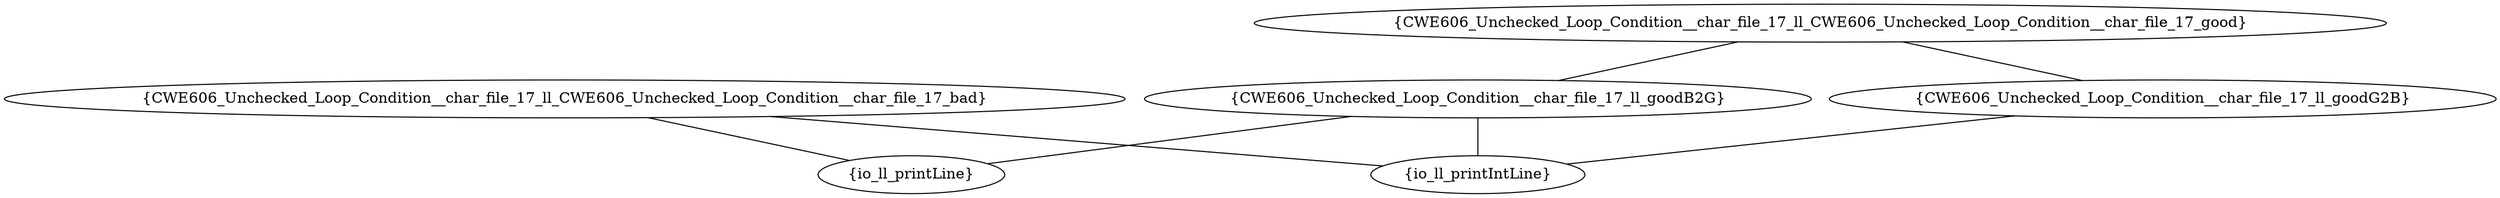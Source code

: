 graph "cg graph" {
CWE606_Unchecked_Loop_Condition__char_file_17_ll_goodB2G [label="{CWE606_Unchecked_Loop_Condition__char_file_17_ll_goodB2G}"];
io_ll_printLine [label="{io_ll_printLine}"];
io_ll_printIntLine [label="{io_ll_printIntLine}"];
CWE606_Unchecked_Loop_Condition__char_file_17_ll_CWE606_Unchecked_Loop_Condition__char_file_17_bad [label="{CWE606_Unchecked_Loop_Condition__char_file_17_ll_CWE606_Unchecked_Loop_Condition__char_file_17_bad}"];
CWE606_Unchecked_Loop_Condition__char_file_17_ll_goodG2B [label="{CWE606_Unchecked_Loop_Condition__char_file_17_ll_goodG2B}"];
CWE606_Unchecked_Loop_Condition__char_file_17_ll_CWE606_Unchecked_Loop_Condition__char_file_17_good [label="{CWE606_Unchecked_Loop_Condition__char_file_17_ll_CWE606_Unchecked_Loop_Condition__char_file_17_good}"];
CWE606_Unchecked_Loop_Condition__char_file_17_ll_goodB2G -- io_ll_printLine;
CWE606_Unchecked_Loop_Condition__char_file_17_ll_goodB2G -- io_ll_printIntLine;
CWE606_Unchecked_Loop_Condition__char_file_17_ll_CWE606_Unchecked_Loop_Condition__char_file_17_bad -- io_ll_printLine;
CWE606_Unchecked_Loop_Condition__char_file_17_ll_CWE606_Unchecked_Loop_Condition__char_file_17_bad -- io_ll_printIntLine;
CWE606_Unchecked_Loop_Condition__char_file_17_ll_goodG2B -- io_ll_printIntLine;
CWE606_Unchecked_Loop_Condition__char_file_17_ll_CWE606_Unchecked_Loop_Condition__char_file_17_good -- CWE606_Unchecked_Loop_Condition__char_file_17_ll_goodB2G;
CWE606_Unchecked_Loop_Condition__char_file_17_ll_CWE606_Unchecked_Loop_Condition__char_file_17_good -- CWE606_Unchecked_Loop_Condition__char_file_17_ll_goodG2B;
}
